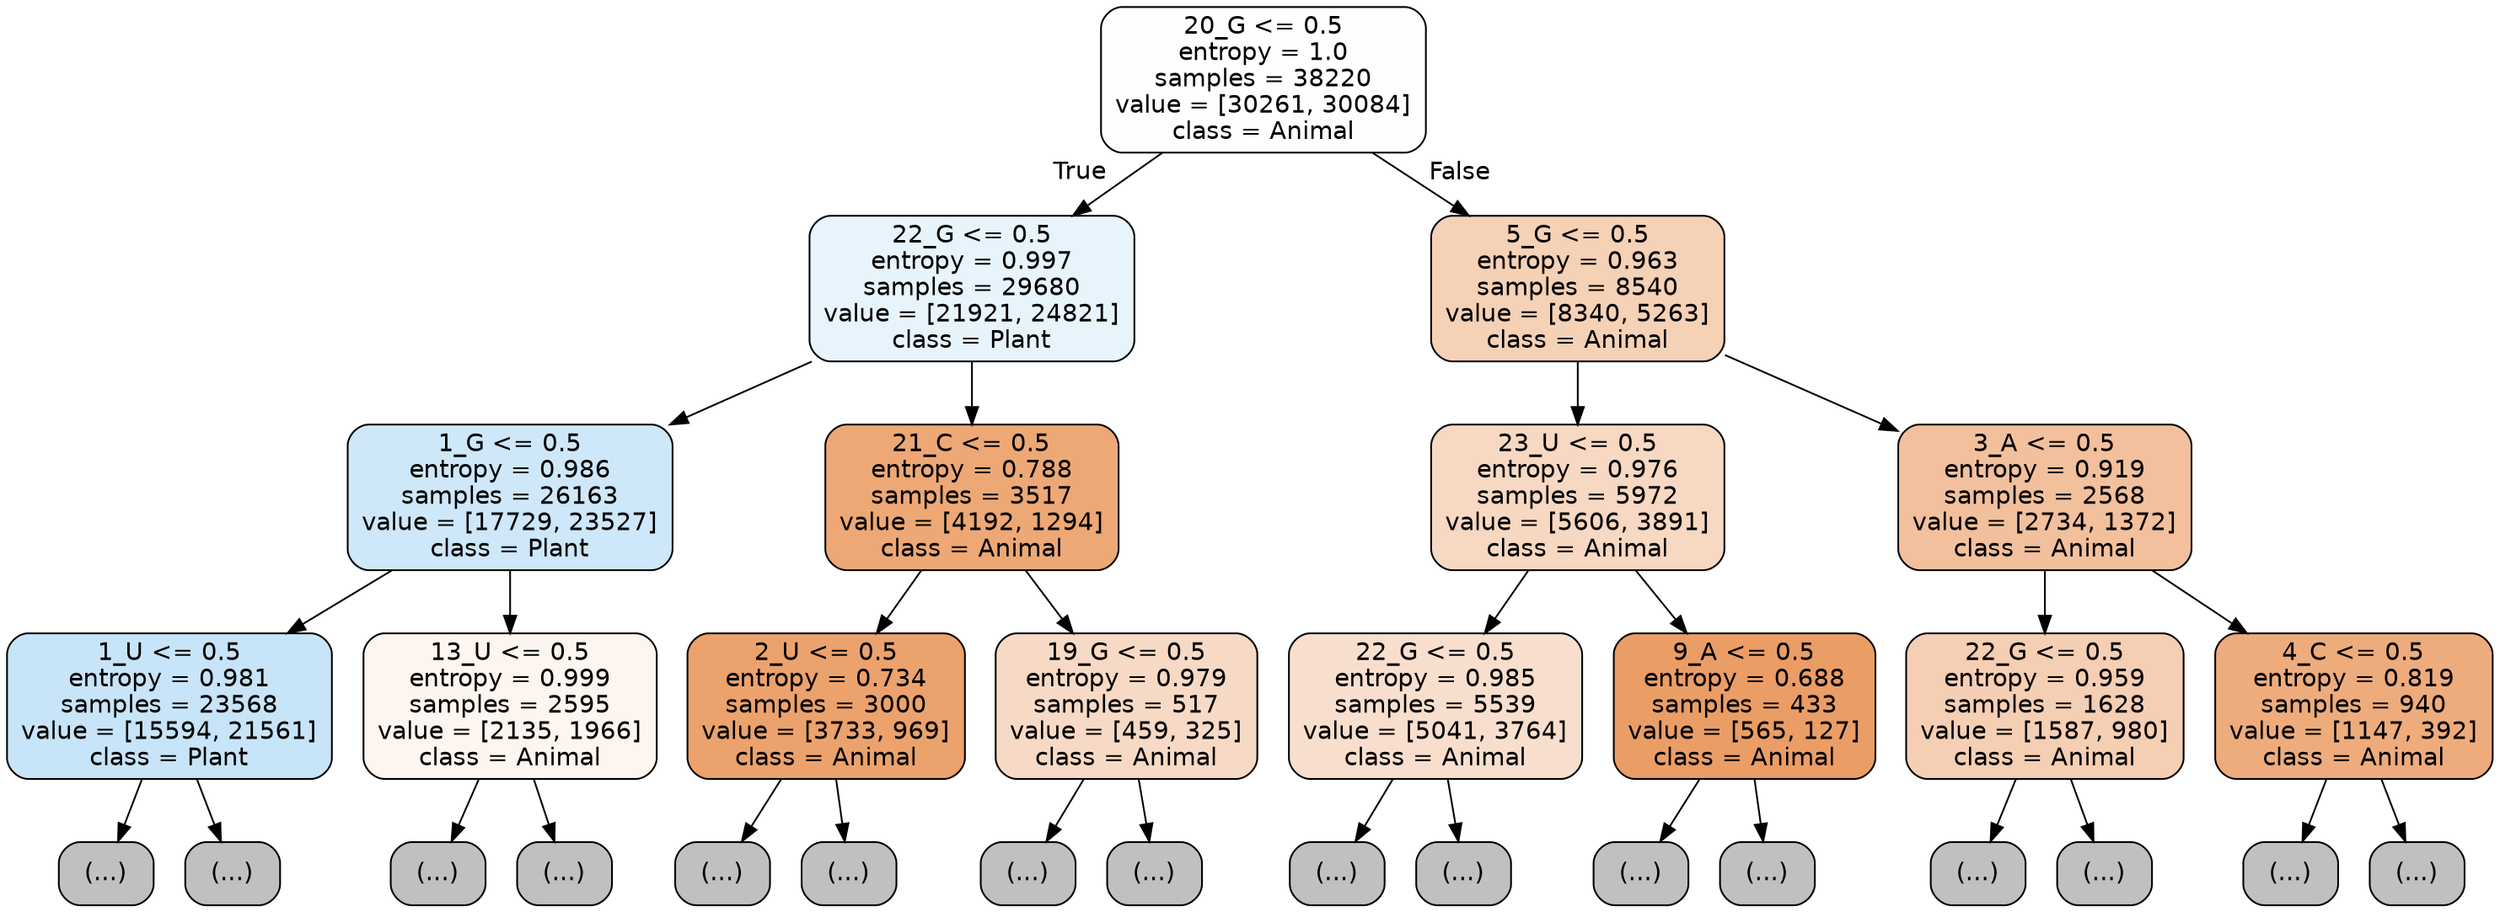 digraph Tree {
node [shape=box, style="filled, rounded", color="black", fontname="helvetica"] ;
edge [fontname="helvetica"] ;
0 [label="20_G <= 0.5\nentropy = 1.0\nsamples = 38220\nvalue = [30261, 30084]\nclass = Animal", fillcolor="#fffefe"] ;
1 [label="22_G <= 0.5\nentropy = 0.997\nsamples = 29680\nvalue = [21921, 24821]\nclass = Plant", fillcolor="#e8f4fc"] ;
0 -> 1 [labeldistance=2.5, labelangle=45, headlabel="True"] ;
2 [label="1_G <= 0.5\nentropy = 0.986\nsamples = 26163\nvalue = [17729, 23527]\nclass = Plant", fillcolor="#cee7f9"] ;
1 -> 2 ;
3 [label="1_U <= 0.5\nentropy = 0.981\nsamples = 23568\nvalue = [15594, 21561]\nclass = Plant", fillcolor="#c8e4f8"] ;
2 -> 3 ;
4 [label="(...)", fillcolor="#C0C0C0"] ;
3 -> 4 ;
4733 [label="(...)", fillcolor="#C0C0C0"] ;
3 -> 4733 ;
9820 [label="13_U <= 0.5\nentropy = 0.999\nsamples = 2595\nvalue = [2135, 1966]\nclass = Animal", fillcolor="#fdf5ef"] ;
2 -> 9820 ;
9821 [label="(...)", fillcolor="#C0C0C0"] ;
9820 -> 9821 ;
10960 [label="(...)", fillcolor="#C0C0C0"] ;
9820 -> 10960 ;
11431 [label="21_C <= 0.5\nentropy = 0.788\nsamples = 3517\nvalue = [4192, 1294]\nclass = Animal", fillcolor="#eda876"] ;
1 -> 11431 ;
11432 [label="2_U <= 0.5\nentropy = 0.734\nsamples = 3000\nvalue = [3733, 969]\nclass = Animal", fillcolor="#eca26c"] ;
11431 -> 11432 ;
11433 [label="(...)", fillcolor="#C0C0C0"] ;
11432 -> 11433 ;
12428 [label="(...)", fillcolor="#C0C0C0"] ;
11432 -> 12428 ;
12707 [label="19_G <= 0.5\nentropy = 0.979\nsamples = 517\nvalue = [459, 325]\nclass = Animal", fillcolor="#f7dac5"] ;
11431 -> 12707 ;
12708 [label="(...)", fillcolor="#C0C0C0"] ;
12707 -> 12708 ;
12875 [label="(...)", fillcolor="#C0C0C0"] ;
12707 -> 12875 ;
12960 [label="5_G <= 0.5\nentropy = 0.963\nsamples = 8540\nvalue = [8340, 5263]\nclass = Animal", fillcolor="#f5d1b6"] ;
0 -> 12960 [labeldistance=2.5, labelangle=-45, headlabel="False"] ;
12961 [label="23_U <= 0.5\nentropy = 0.976\nsamples = 5972\nvalue = [5606, 3891]\nclass = Animal", fillcolor="#f7d8c2"] ;
12960 -> 12961 ;
12962 [label="22_G <= 0.5\nentropy = 0.985\nsamples = 5539\nvalue = [5041, 3764]\nclass = Animal", fillcolor="#f8dfcd"] ;
12961 -> 12962 ;
12963 [label="(...)", fillcolor="#C0C0C0"] ;
12962 -> 12963 ;
15420 [label="(...)", fillcolor="#C0C0C0"] ;
12962 -> 15420 ;
15643 [label="9_A <= 0.5\nentropy = 0.688\nsamples = 433\nvalue = [565, 127]\nclass = Animal", fillcolor="#eb9d66"] ;
12961 -> 15643 ;
15644 [label="(...)", fillcolor="#C0C0C0"] ;
15643 -> 15644 ;
15735 [label="(...)", fillcolor="#C0C0C0"] ;
15643 -> 15735 ;
15784 [label="3_A <= 0.5\nentropy = 0.919\nsamples = 2568\nvalue = [2734, 1372]\nclass = Animal", fillcolor="#f2c09c"] ;
12960 -> 15784 ;
15785 [label="22_G <= 0.5\nentropy = 0.959\nsamples = 1628\nvalue = [1587, 980]\nclass = Animal", fillcolor="#f5cfb3"] ;
15784 -> 15785 ;
15786 [label="(...)", fillcolor="#C0C0C0"] ;
15785 -> 15786 ;
16625 [label="(...)", fillcolor="#C0C0C0"] ;
15785 -> 16625 ;
16740 [label="4_C <= 0.5\nentropy = 0.819\nsamples = 940\nvalue = [1147, 392]\nclass = Animal", fillcolor="#eeac7d"] ;
15784 -> 16740 ;
16741 [label="(...)", fillcolor="#C0C0C0"] ;
16740 -> 16741 ;
17038 [label="(...)", fillcolor="#C0C0C0"] ;
16740 -> 17038 ;
}